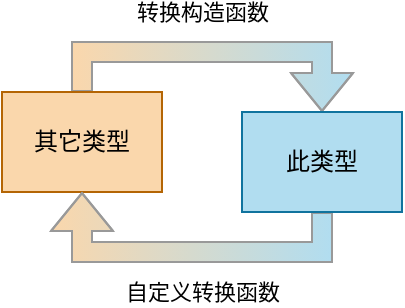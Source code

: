 <mxfile version="22.1.18" type="device">
  <diagram name="Page-1" id="r64zDDlP73U_sB8xAXTh">
    <mxGraphModel dx="444" dy="305" grid="1" gridSize="10" guides="1" tooltips="1" connect="1" arrows="1" fold="1" page="1" pageScale="1" pageWidth="850" pageHeight="1100" math="0" shadow="0">
      <root>
        <mxCell id="0" />
        <mxCell id="1" parent="0" />
        <mxCell id="eTKu571jny_S4HA7DZpk-3" value="" style="edgeStyle=orthogonalEdgeStyle;rounded=0;orthogonalLoop=1;jettySize=auto;html=1;shape=flexArrow;fillColor=#fad7ac;strokeColor=#999999;gradientColor=#B1DDF0;gradientDirection=east;" parent="1" source="eTKu571jny_S4HA7DZpk-1" target="eTKu571jny_S4HA7DZpk-2" edge="1">
          <mxGeometry relative="1" as="geometry">
            <Array as="points">
              <mxPoint x="210" y="210" />
              <mxPoint x="330" y="210" />
            </Array>
          </mxGeometry>
        </mxCell>
        <mxCell id="MJhe_mVg8dFw_orG-Z0S-1" value="转换构造函数" style="edgeLabel;html=1;align=center;verticalAlign=middle;resizable=0;points=[];" vertex="1" connectable="0" parent="eTKu571jny_S4HA7DZpk-3">
          <mxGeometry x="-0.273" y="-1" relative="1" as="geometry">
            <mxPoint x="18" y="-21" as="offset" />
          </mxGeometry>
        </mxCell>
        <mxCell id="eTKu571jny_S4HA7DZpk-1" value="&lt;font face=&quot;consolas&quot;&gt;其它类型&lt;/font&gt;" style="rounded=0;whiteSpace=wrap;html=1;fillColor=#fad7ac;strokeColor=#b46504;" parent="1" vertex="1">
          <mxGeometry x="170" y="230" width="80" height="50" as="geometry" />
        </mxCell>
        <mxCell id="MJhe_mVg8dFw_orG-Z0S-2" style="edgeStyle=orthogonalEdgeStyle;rounded=0;orthogonalLoop=1;jettySize=auto;html=1;shape=flexArrow;fillColor=#b1ddf0;strokeColor=#999999;gradientColor=#FAD7AC;gradientDirection=west;" edge="1" parent="1" source="eTKu571jny_S4HA7DZpk-2" target="eTKu571jny_S4HA7DZpk-1">
          <mxGeometry relative="1" as="geometry">
            <Array as="points">
              <mxPoint x="330" y="310" />
              <mxPoint x="210" y="310" />
            </Array>
          </mxGeometry>
        </mxCell>
        <mxCell id="MJhe_mVg8dFw_orG-Z0S-3" value="自定义转换函数" style="edgeLabel;html=1;align=center;verticalAlign=middle;resizable=0;points=[];" vertex="1" connectable="0" parent="MJhe_mVg8dFw_orG-Z0S-2">
          <mxGeometry x="0.008" y="-2" relative="1" as="geometry">
            <mxPoint x="5" y="22" as="offset" />
          </mxGeometry>
        </mxCell>
        <mxCell id="eTKu571jny_S4HA7DZpk-2" value="&lt;font face=&quot;consolas&quot;&gt;此类型&lt;/font&gt;" style="rounded=0;whiteSpace=wrap;html=1;fillColor=#b1ddf0;strokeColor=#10739e;" parent="1" vertex="1">
          <mxGeometry x="290" y="240" width="80" height="50" as="geometry" />
        </mxCell>
      </root>
    </mxGraphModel>
  </diagram>
</mxfile>
